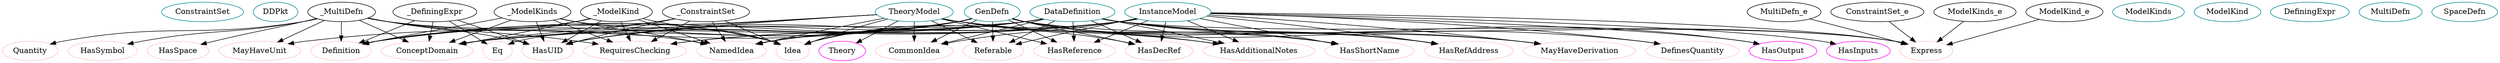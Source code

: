 digraph theory{
ConstraintSet	[shape=oval, color=turquoise4, label="ConstraintSet"];
DDPkt	[shape=oval, color=turquoise4, label="DDPkt"];
DataDefinition	[shape=oval, color=turquoise4, label="DataDefinition"];
GenDefn	[shape=oval, color=turquoise4, label="GenDefn"];
InstanceModel	[shape=oval, color=turquoise4, label="InstanceModel"];
ModelKinds	[shape=oval, color=turquoise4, label="ModelKinds"];
ModelKind	[shape=oval, color=turquoise4, label="ModelKind"];
DefiningExpr	[shape=oval, color=turquoise4, label="DefiningExpr"];
MultiDefn	[shape=oval, color=turquoise4, label="MultiDefn"];
SpaceDefn	[shape=oval, color=turquoise4, label="SpaceDefn"];
TheoryModel	[shape=oval, color=turquoise4, label="TheoryModel"];
HasUID	[shape=oval, color=pink, label="HasUID"];
NamedIdea	[shape=oval, color=pink, label="NamedIdea"];
Idea	[shape=oval, color=pink, label="Idea"];
Definition	[shape=oval, color=pink, label="Definition"];
ConceptDomain	[shape=oval, color=pink, label="ConceptDomain"];
Express	[shape=oval, color=pink, label="Express"];
RequiresChecking	[shape=oval, color=pink, label="RequiresChecking"];
HasUID	[shape=oval, color=pink, label="HasUID"];
NamedIdea	[shape=oval, color=pink, label="NamedIdea"];
Idea	[shape=oval, color=pink, label="Idea"];
DefinesQuantity	[shape=oval, color=pink, label="DefinesQuantity"];
HasOutput	[shape=oval, color=pink, label="HasOutput"];
Express	[shape=oval, color=pink, label="Express"];
HasReference	[shape=oval, color=pink, label="HasReference"];
HasDecRef	[shape=oval, color=pink, label="HasDecRef"];
Eq	[shape=oval, color=pink, label="Eq"];
MayHaveDerivation	[shape=oval, color=pink, label="MayHaveDerivation"];
HasAdditionalNotes	[shape=oval, color=pink, label="HasAdditionalNotes"];
HasShortName	[shape=oval, color=pink, label="HasShortName"];
HasRefAddress	[shape=oval, color=pink, label="HasRefAddress"];
ConceptDomain	[shape=oval, color=pink, label="ConceptDomain"];
CommonIdea	[shape=oval, color=pink, label="CommonIdea"];
Referable	[shape=oval, color=pink, label="Referable"];
RequiresChecking	[shape=oval, color=pink, label="RequiresChecking"];
HasUID	[shape=oval, color=pink, label="HasUID"];
NamedIdea	[shape=oval, color=pink, label="NamedIdea"];
Idea	[shape=oval, color=pink, label="Idea"];
Definition	[shape=oval, color=pink, label="Definition"];
ConceptDomain	[shape=oval, color=pink, label="ConceptDomain"];
Express	[shape=oval, color=pink, label="Express"];
MayHaveDerivation	[shape=oval, color=pink, label="MayHaveDerivation"];
HasReference	[shape=oval, color=pink, label="HasReference"];
HasDecRef	[shape=oval, color=pink, label="HasDecRef"];
HasShortName	[shape=oval, color=pink, label="HasShortName"];
HasRefAddress	[shape=oval, color=pink, label="HasRefAddress"];
HasAdditionalNotes	[shape=oval, color=pink, label="HasAdditionalNotes"];
MayHaveUnit	[shape=oval, color=pink, label="MayHaveUnit"];
CommonIdea	[shape=oval, color=pink, label="CommonIdea"];
Referable	[shape=oval, color=pink, label="Referable"];
HasUID	[shape=oval, color=pink, label="HasUID"];
NamedIdea	[shape=oval, color=pink, label="NamedIdea"];
Idea	[shape=oval, color=pink, label="Idea"];
Definition	[shape=oval, color=pink, label="Definition"];
ConceptDomain	[shape=oval, color=pink, label="ConceptDomain"];
Express	[shape=oval, color=pink, label="Express"];
MayHaveDerivation	[shape=oval, color=pink, label="MayHaveDerivation"];
HasReference	[shape=oval, color=pink, label="HasReference"];
HasDecRef	[shape=oval, color=pink, label="HasDecRef"];
HasShortName	[shape=oval, color=pink, label="HasShortName"];
HasRefAddress	[shape=oval, color=pink, label="HasRefAddress"];
HasAdditionalNotes	[shape=oval, color=pink, label="HasAdditionalNotes"];
CommonIdea	[shape=oval, color=pink, label="CommonIdea"];
Referable	[shape=oval, color=pink, label="Referable"];
DefinesQuantity	[shape=oval, color=pink, label="DefinesQuantity"];
HasInputs	[shape=oval, color=pink, label="HasInputs"];
HasOutput	[shape=oval, color=pink, label="HasOutput"];
RequiresChecking	[shape=oval, color=pink, label="RequiresChecking"];
HasUID	[shape=oval, color=pink, label="HasUID"];
NamedIdea	[shape=oval, color=pink, label="NamedIdea"];
Idea	[shape=oval, color=pink, label="Idea"];
Definition	[shape=oval, color=pink, label="Definition"];
ConceptDomain	[shape=oval, color=pink, label="ConceptDomain"];
Express	[shape=oval, color=pink, label="Express"];
RequiresChecking	[shape=oval, color=pink, label="RequiresChecking"];
Eq	[shape=oval, color=pink, label="Eq"];
HasUID	[shape=oval, color=pink, label="HasUID"];
ConceptDomain	[shape=oval, color=pink, label="ConceptDomain"];
Definition	[shape=oval, color=pink, label="Definition"];
HasSymbol	[shape=oval, color=pink, label="HasSymbol"];
NamedIdea	[shape=oval, color=pink, label="NamedIdea"];
Idea	[shape=oval, color=pink, label="Idea"];
HasSpace	[shape=oval, color=pink, label="HasSpace"];
Quantity	[shape=oval, color=pink, label="Quantity"];
MayHaveUnit	[shape=oval, color=pink, label="MayHaveUnit"];
RequiresChecking	[shape=oval, color=pink, label="RequiresChecking"];
Express	[shape=oval, color=pink, label="Express"];
HasUID	[shape=oval, color=pink, label="HasUID"];
NamedIdea	[shape=oval, color=pink, label="NamedIdea"];
Idea	[shape=oval, color=pink, label="Idea"];
Definition	[shape=oval, color=pink, label="Definition"];
HasReference	[shape=oval, color=pink, label="HasReference"];
HasDecRef	[shape=oval, color=pink, label="HasDecRef"];
ConceptDomain	[shape=oval, color=pink, label="ConceptDomain"];
HasAdditionalNotes	[shape=oval, color=pink, label="HasAdditionalNotes"];
HasShortName	[shape=oval, color=pink, label="HasShortName"];
HasRefAddress	[shape=oval, color=pink, label="HasRefAddress"];
CommonIdea	[shape=oval, color=pink, label="CommonIdea"];
Referable	[shape=oval, color=pink, label="Referable"];
HasInputs	[shape=oval, color=magenta, label="HasInputs"];
HasOutput	[shape=oval, color=magenta, label="HasOutput"];
Theory	[shape=oval, color=magenta, label="Theory"];
_ConstraintSet -> HasUID;
_ConstraintSet -> NamedIdea;
_ConstraintSet -> Idea;
_ConstraintSet -> Definition;
_ConstraintSet -> ConceptDomain;
ConstraintSet_e -> Express;
_ConstraintSet -> RequiresChecking;
DataDefinition -> HasUID;
DataDefinition -> NamedIdea;
DataDefinition -> Idea;
DataDefinition -> DefinesQuantity;
DataDefinition -> HasOutput;
DataDefinition -> Express;
DataDefinition -> HasReference;
DataDefinition -> HasDecRef;
DataDefinition -> Eq;
DataDefinition -> MayHaveDerivation;
DataDefinition -> HasAdditionalNotes;
DataDefinition -> HasShortName;
DataDefinition -> HasRefAddress;
DataDefinition -> ConceptDomain;
DataDefinition -> CommonIdea;
DataDefinition -> Referable;
DataDefinition -> RequiresChecking;
GenDefn -> HasUID;
GenDefn -> NamedIdea;
GenDefn -> Idea;
GenDefn -> Definition;
GenDefn -> ConceptDomain;
GenDefn -> Express;
GenDefn -> MayHaveDerivation;
GenDefn -> HasReference;
GenDefn -> HasDecRef;
GenDefn -> HasShortName;
GenDefn -> HasRefAddress;
GenDefn -> HasAdditionalNotes;
GenDefn -> MayHaveUnit;
GenDefn -> CommonIdea;
GenDefn -> Referable;
InstanceModel -> HasUID;
InstanceModel -> NamedIdea;
InstanceModel -> Idea;
InstanceModel -> Definition;
InstanceModel -> ConceptDomain;
InstanceModel -> Express;
InstanceModel -> MayHaveDerivation;
InstanceModel -> HasReference;
InstanceModel -> HasDecRef;
InstanceModel -> HasShortName;
InstanceModel -> HasRefAddress;
InstanceModel -> HasAdditionalNotes;
InstanceModel -> CommonIdea;
InstanceModel -> Referable;
InstanceModel -> DefinesQuantity;
InstanceModel -> HasInputs;
InstanceModel -> HasOutput;
InstanceModel -> RequiresChecking;
_ModelKinds -> HasUID;
_ModelKinds -> NamedIdea;
_ModelKinds -> Idea;
_ModelKinds -> Definition;
_ModelKinds -> ConceptDomain;
ModelKinds_e -> Express;
_ModelKinds -> RequiresChecking;
_ModelKind -> HasUID;
_ModelKind -> NamedIdea;
_ModelKind -> Idea;
_ModelKind -> Definition;
_ModelKind -> ConceptDomain;
ModelKind_e -> Express;
_ModelKind -> RequiresChecking;
_DefiningExpr -> Eq;
_DefiningExpr -> HasUID;
_DefiningExpr -> ConceptDomain;
_DefiningExpr -> Definition;
_MultiDefn -> HasUID;
_MultiDefn -> HasSymbol;
_MultiDefn -> NamedIdea;
_MultiDefn -> Idea;
_MultiDefn -> HasSpace;
_MultiDefn -> Definition;
_MultiDefn -> Quantity;
_MultiDefn -> MayHaveUnit;
_MultiDefn -> ConceptDomain;
_MultiDefn -> RequiresChecking;
MultiDefn_e -> Express;
TheoryModel -> HasUID;
TheoryModel -> NamedIdea;
TheoryModel -> Idea;
TheoryModel -> Definition;
TheoryModel -> HasReference;
TheoryModel -> HasDecRef;
TheoryModel -> ConceptDomain;
TheoryModel -> HasAdditionalNotes;
TheoryModel -> Theory;
TheoryModel -> HasShortName;
TheoryModel -> HasRefAddress;
TheoryModel -> CommonIdea;
TheoryModel -> Referable;
}
